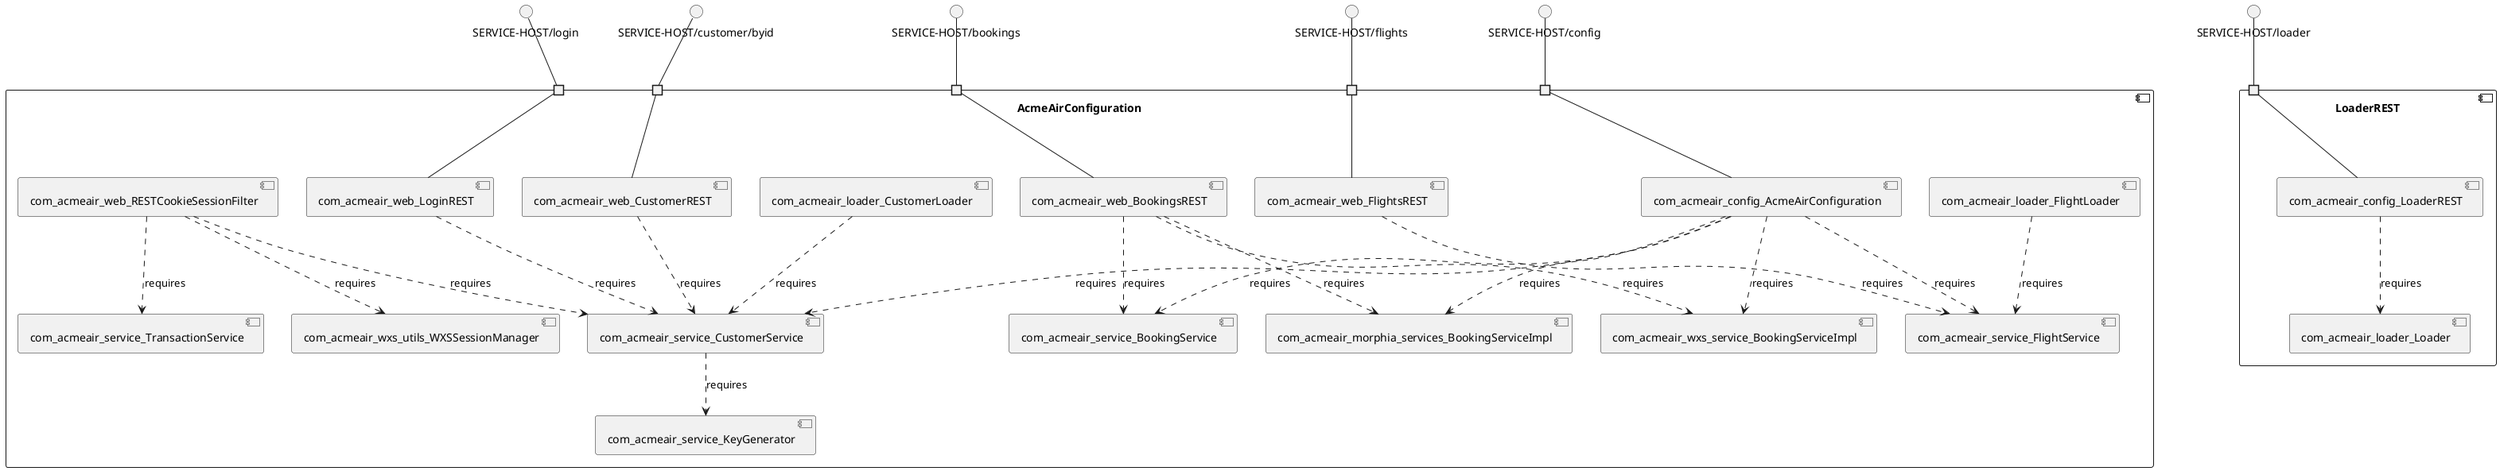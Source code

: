 @startuml
skinparam fixCircleLabelOverlapping true
component "AcmeAirConfiguration\n\n\n\n\n\n" {
[com_acmeair_service_TransactionService]
[com_acmeair_service_BookingService]
[com_acmeair_service_FlightService]
[com_acmeair_wxs_service_BookingServiceImpl]
[com_acmeair_web_FlightsREST]
[com_acmeair_loader_FlightLoader]
[com_acmeair_web_BookingsREST]
[com_acmeair_config_AcmeAirConfiguration]
[com_acmeair_service_CustomerService]
[com_acmeair_wxs_utils_WXSSessionManager]
[com_acmeair_loader_CustomerLoader]
[com_acmeair_service_KeyGenerator]
[com_acmeair_web_CustomerREST]
[com_acmeair_web_RESTCookieSessionFilter]
[com_acmeair_morphia_services_BookingServiceImpl]
[com_acmeair_web_LoginREST]
portin " " as AcmeAirConfiguration.requires.SERVICE_HOST_bookings
portin " " as AcmeAirConfiguration.requires.SERVICE_HOST_login
portin " " as AcmeAirConfiguration.requires.SERVICE_HOST_customer_byid
portin " " as AcmeAirConfiguration.requires.SERVICE_HOST_flights
portin " " as AcmeAirConfiguration.requires.SERVICE_HOST_config
[com_acmeair_web_FlightsREST]..>[com_acmeair_service_FlightService] : requires
[com_acmeair_loader_FlightLoader]..>[com_acmeair_service_FlightService] : requires
[com_acmeair_config_AcmeAirConfiguration]..>[com_acmeair_service_FlightService] : requires
[com_acmeair_config_AcmeAirConfiguration]..>[com_acmeair_service_CustomerService] : requires
[com_acmeair_loader_CustomerLoader]..>[com_acmeair_service_CustomerService] : requires
[com_acmeair_web_CustomerREST]..>[com_acmeair_service_CustomerService] : requires
[com_acmeair_web_RESTCookieSessionFilter]..>[com_acmeair_service_CustomerService] : requires
[com_acmeair_web_LoginREST]..>[com_acmeair_service_CustomerService] : requires
[com_acmeair_web_RESTCookieSessionFilter]..>[com_acmeair_service_TransactionService] : requires
[com_acmeair_web_RESTCookieSessionFilter]..>[com_acmeair_wxs_utils_WXSSessionManager] : requires
[com_acmeair_service_CustomerService]..>[com_acmeair_service_KeyGenerator] : requires
[com_acmeair_web_BookingsREST]..>[com_acmeair_service_BookingService] : requires
[com_acmeair_web_BookingsREST]..>[com_acmeair_wxs_service_BookingServiceImpl] : requires
[com_acmeair_web_BookingsREST]..>[com_acmeair_morphia_services_BookingServiceImpl] : requires
[com_acmeair_config_AcmeAirConfiguration]..>[com_acmeair_service_BookingService] : requires
[com_acmeair_config_AcmeAirConfiguration]..>[com_acmeair_wxs_service_BookingServiceImpl] : requires
[com_acmeair_config_AcmeAirConfiguration]..>[com_acmeair_morphia_services_BookingServiceImpl] : requires
"AcmeAirConfiguration.requires.SERVICE_HOST_login"--[com_acmeair_web_LoginREST]
"AcmeAirConfiguration.requires.SERVICE_HOST_bookings"--[com_acmeair_web_BookingsREST]
"AcmeAirConfiguration.requires.SERVICE_HOST_customer_byid"--[com_acmeair_web_CustomerREST]
"AcmeAirConfiguration.requires.SERVICE_HOST_flights"--[com_acmeair_web_FlightsREST]
"AcmeAirConfiguration.requires.SERVICE_HOST_config"--[com_acmeair_config_AcmeAirConfiguration]
}
interface "SERVICE-HOST/login" as interface.SERVICE_HOST_login
interface.SERVICE_HOST_login--"AcmeAirConfiguration.requires.SERVICE_HOST_login"
interface "SERVICE-HOST/bookings" as interface.SERVICE_HOST_bookings
interface.SERVICE_HOST_bookings--"AcmeAirConfiguration.requires.SERVICE_HOST_bookings"
interface "SERVICE-HOST/customer/byid" as interface.SERVICE_HOST_customer_byid
interface.SERVICE_HOST_customer_byid--"AcmeAirConfiguration.requires.SERVICE_HOST_customer_byid"
interface "SERVICE-HOST/flights" as interface.SERVICE_HOST_flights
interface.SERVICE_HOST_flights--"AcmeAirConfiguration.requires.SERVICE_HOST_flights"
interface "SERVICE-HOST/config" as interface.SERVICE_HOST_config
interface.SERVICE_HOST_config--"AcmeAirConfiguration.requires.SERVICE_HOST_config"
component "LoaderREST\n\n\n\n\n\n" {
[com_acmeair_loader_Loader]
[com_acmeair_config_LoaderREST]
portin " " as LoaderREST.requires.SERVICE_HOST_loader
[com_acmeair_config_LoaderREST]..>[com_acmeair_loader_Loader] : requires
"LoaderREST.requires.SERVICE_HOST_loader"--[com_acmeair_config_LoaderREST]
}
interface "SERVICE-HOST/loader" as interface.SERVICE_HOST_loader
interface.SERVICE_HOST_loader--"LoaderREST.requires.SERVICE_HOST_loader"

@enduml
